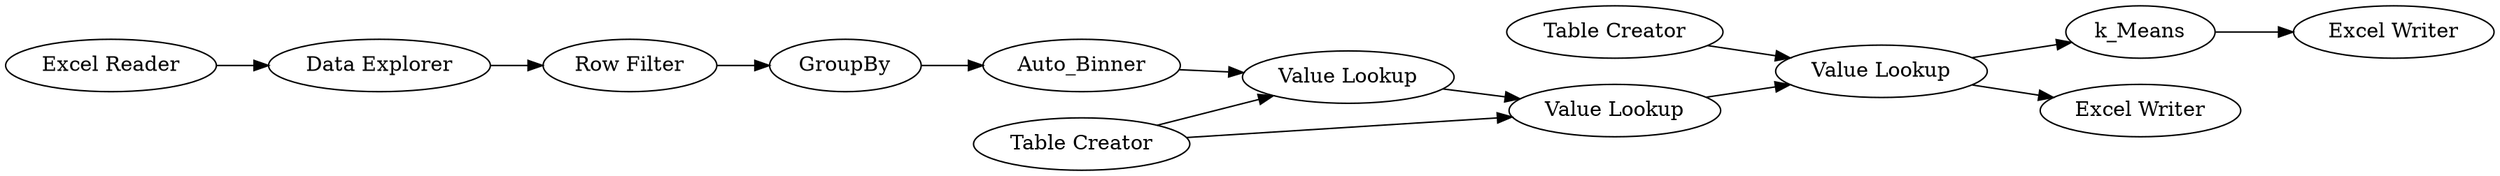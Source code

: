 digraph {
	"-7871856733107938406_10" [label="Table Creator"]
	"-7871856733107938406_3" [label="Row Filter"]
	"-7871856733107938406_15" [label="Excel Writer"]
	"-7871856733107938406_4" [label=GroupBy]
	"-7871856733107938406_1" [label="Excel Reader"]
	"-7871856733107938406_7" [label="Value Lookup"]
	"-7871856733107938406_6" [label="Table Creator"]
	"-7871856733107938406_11" [label="Value Lookup"]
	"-7871856733107938406_2" [label="Data Explorer"]
	"-7871856733107938406_12" [label="Value Lookup"]
	"-7871856733107938406_14" [label=k_Means]
	"-7871856733107938406_13" [label="Excel Writer"]
	"-7871856733107938406_5" [label=Auto_Binner]
	"-7871856733107938406_7" -> "-7871856733107938406_12"
	"-7871856733107938406_11" -> "-7871856733107938406_14"
	"-7871856733107938406_5" -> "-7871856733107938406_7"
	"-7871856733107938406_6" -> "-7871856733107938406_7"
	"-7871856733107938406_4" -> "-7871856733107938406_5"
	"-7871856733107938406_6" -> "-7871856733107938406_12"
	"-7871856733107938406_10" -> "-7871856733107938406_11"
	"-7871856733107938406_12" -> "-7871856733107938406_11"
	"-7871856733107938406_2" -> "-7871856733107938406_3"
	"-7871856733107938406_3" -> "-7871856733107938406_4"
	"-7871856733107938406_14" -> "-7871856733107938406_15"
	"-7871856733107938406_1" -> "-7871856733107938406_2"
	"-7871856733107938406_11" -> "-7871856733107938406_13"
	rankdir=LR
}
